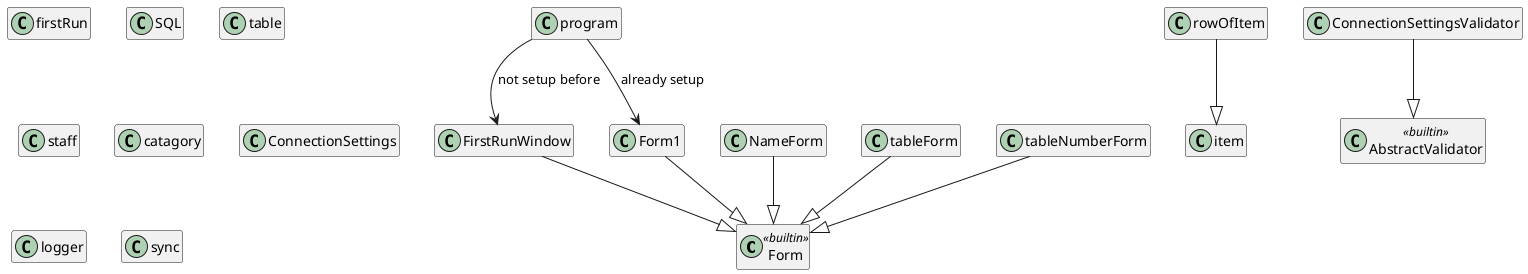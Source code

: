 ﻿@startuml
' settings - to make it look nicer
hide methods
hide attributes

' initiallising all of my classes
class Form <<builtin>>
class FirstRunWindow
class firstRun
class Form1 
class NameForm
class SQL
class table
class staff
class catagory
class item
class rowOfItem
class tableForm
class tableNumberForm
class program
class AbstractValidator <<builtin>>
class ConnectionSettings
class ConnectionSettingsValidator
class logger
class sync



'joining lines
Form1 --|> Form
tableNumberForm --|> Form
NameForm --|> Form
tableForm --|> Form
FirstRunWindow --|> Form
rowOfItem --|> item
ConnectionSettingsValidator --|> AbstractValidator
program --> Form1 : already setup 
program --> FirstRunWindow : not setup before


'notes


@enduml
